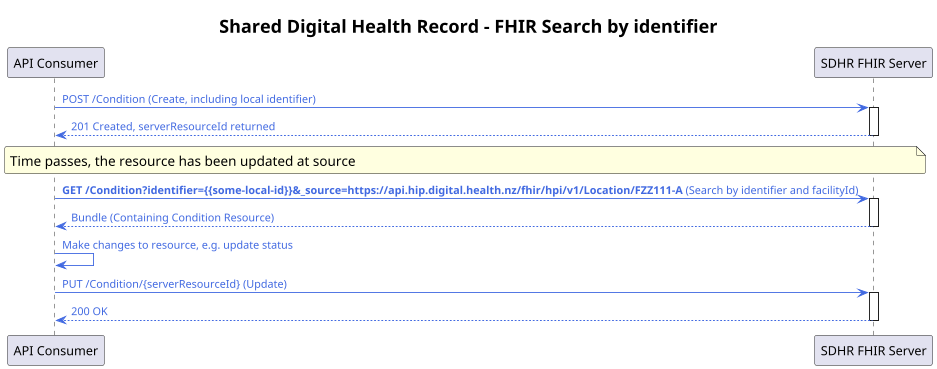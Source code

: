 @startuml

skinparam dpi 100 
scale max 300 width

skinparam ActivityDiamondBackgroundColor #RoyalBlue
skinparam ArrowColor #RoyalBlue   
skinparam ArrowFontColor #RoyalBlue   
skinparam ArrowFontSize 12
skinparam ArrowMessageAlignment right
skinparam BoxPadding 10
skinparam ClassFontSize 16
skinparam ClassFontStyle bold
skinparam ClassStereotypeFontSize 16
skinparam dpi 300
skinparam FooterFontSize 14
skinparam FooterFontStyle italic
skinparam LegendBackgroundColor #Snow
skinparam LegendFontName Helvetica
skinparam LegendFontSize 16
skinparam linetype ortho
skinparam nodesep 70
skinparam NoteBackgroundColor #LightYellow
skinparam NoteFontSize 15
skinparam NoteTextAlignment left
skinparam ranksep 60
skinparam roundcorner 5
skinparam TitleFontSize 20

title "Shared Digital Health Record - FHIR Search by identifier"

participant "API Consumer" as Client
participant "SDHR FHIR Server" as Server

Client -> Server: POST /Condition (Create, including local identifier)
activate Server
Server --> Client: 201 Created, serverResourceId returned
deactivate Server

note over Client, Server: Time passes, the resource has been updated at source

Client -> Server: **GET /Condition?identifier={{some-local-id}}&_source=https://api.hip.digital.health.nz/fhir/hpi/v1/Location/FZZ111-A** (Search by identifier and facilityId)
activate Server
Server --> Client: Bundle (Containing Condition Resource)
deactivate Server
Client -> Client: Make changes to resource, e.g. update status
Client -> Server: PUT /Condition/{serverResourceId} (Update)
activate Server
Server --> Client: 200 OK
deactivate Server

@enduml
